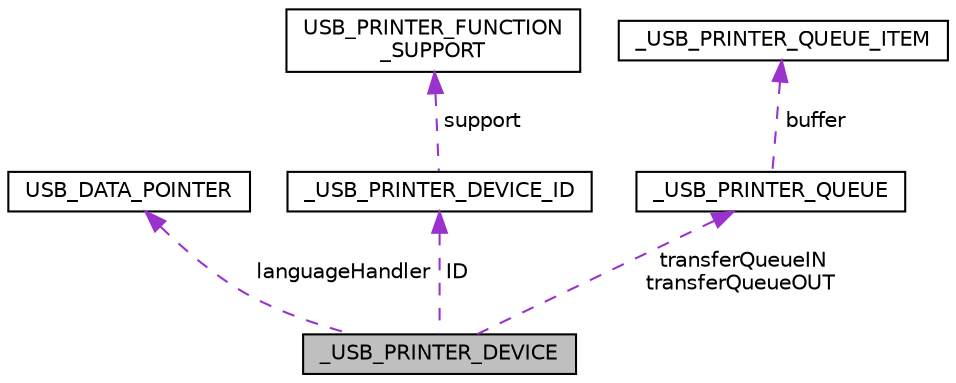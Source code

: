 digraph "_USB_PRINTER_DEVICE"
{
  edge [fontname="Helvetica",fontsize="10",labelfontname="Helvetica",labelfontsize="10"];
  node [fontname="Helvetica",fontsize="10",shape=record];
  Node1 [label="_USB_PRINTER_DEVICE",height=0.2,width=0.4,color="black", fillcolor="grey75", style="filled", fontcolor="black"];
  Node2 -> Node1 [dir="back",color="darkorchid3",fontsize="10",style="dashed",label=" languageHandler" ,fontname="Helvetica"];
  Node2 [label="USB_DATA_POINTER",height=0.2,width=0.4,color="black", fillcolor="white", style="filled",URL="$union_u_s_b___d_a_t_a___p_o_i_n_t_e_r.html"];
  Node3 -> Node1 [dir="back",color="darkorchid3",fontsize="10",style="dashed",label=" ID" ,fontname="Helvetica"];
  Node3 [label="_USB_PRINTER_DEVICE_ID",height=0.2,width=0.4,color="black", fillcolor="white", style="filled",URL="$struct___u_s_b___p_r_i_n_t_e_r___d_e_v_i_c_e___i_d.html"];
  Node4 -> Node3 [dir="back",color="darkorchid3",fontsize="10",style="dashed",label=" support" ,fontname="Helvetica"];
  Node4 [label="USB_PRINTER_FUNCTION\l_SUPPORT",height=0.2,width=0.4,color="black", fillcolor="white", style="filled",URL="$union_u_s_b___p_r_i_n_t_e_r___f_u_n_c_t_i_o_n___s_u_p_p_o_r_t.html"];
  Node5 -> Node1 [dir="back",color="darkorchid3",fontsize="10",style="dashed",label=" transferQueueIN\ntransferQueueOUT" ,fontname="Helvetica"];
  Node5 [label="_USB_PRINTER_QUEUE",height=0.2,width=0.4,color="black", fillcolor="white", style="filled",URL="$struct___u_s_b___p_r_i_n_t_e_r___q_u_e_u_e.html"];
  Node6 -> Node5 [dir="back",color="darkorchid3",fontsize="10",style="dashed",label=" buffer" ,fontname="Helvetica"];
  Node6 [label="_USB_PRINTER_QUEUE_ITEM",height=0.2,width=0.4,color="black", fillcolor="white", style="filled",URL="$struct___u_s_b___p_r_i_n_t_e_r___q_u_e_u_e___i_t_e_m.html"];
}
